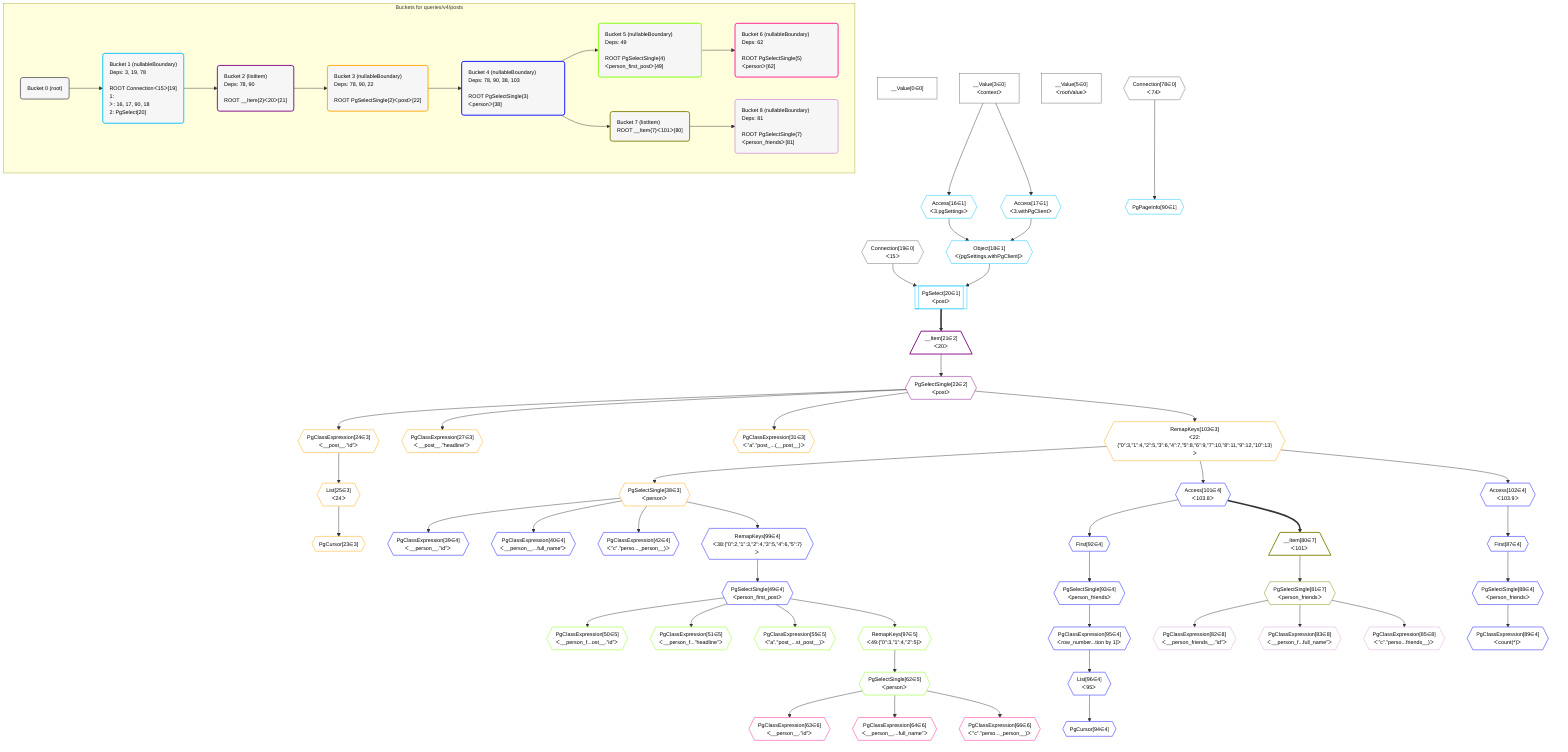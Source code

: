 %%{init: {'themeVariables': { 'fontSize': '12px'}}}%%
graph TD
    classDef path fill:#eee,stroke:#000,color:#000
    classDef plan fill:#fff,stroke-width:1px,color:#000
    classDef itemplan fill:#fff,stroke-width:2px,color:#000
    classDef unbatchedplan fill:#dff,stroke-width:1px,color:#000
    classDef sideeffectplan fill:#fcc,stroke-width:2px,color:#000
    classDef bucket fill:#f6f6f6,color:#000,stroke-width:2px,text-align:left


    %% plan dependencies
    __Value0["__Value[0∈0]"]:::plan
    __Value3["__Value[3∈0]<br />ᐸcontextᐳ"]:::plan
    __Value5["__Value[5∈0]<br />ᐸrootValueᐳ"]:::plan
    Connection19{{"Connection[19∈0]<br />ᐸ15ᐳ"}}:::plan
    Connection78{{"Connection[78∈0]<br />ᐸ74ᐳ"}}:::plan
    Object18{{"Object[18∈1]<br />ᐸ{pgSettings,withPgClient}ᐳ"}}:::plan
    Access16{{"Access[16∈1]<br />ᐸ3.pgSettingsᐳ"}}:::plan
    Access17{{"Access[17∈1]<br />ᐸ3.withPgClientᐳ"}}:::plan
    Access16 & Access17 --> Object18
    PgSelect20[["PgSelect[20∈1]<br />ᐸpostᐳ"]]:::plan
    Object18 & Connection19 --> PgSelect20
    __Value3 --> Access16
    __Value3 --> Access17
    PgPageInfo90{{"PgPageInfo[90∈1]"}}:::plan
    Connection78 --> PgPageInfo90
    __Item21[/"__Item[21∈2]<br />ᐸ20ᐳ"\]:::itemplan
    PgSelect20 ==> __Item21
    PgSelectSingle22{{"PgSelectSingle[22∈2]<br />ᐸpostᐳ"}}:::plan
    __Item21 --> PgSelectSingle22
    PgCursor23{{"PgCursor[23∈3]"}}:::plan
    List25{{"List[25∈3]<br />ᐸ24ᐳ"}}:::plan
    List25 --> PgCursor23
    PgClassExpression24{{"PgClassExpression[24∈3]<br />ᐸ__post__.”id”ᐳ"}}:::plan
    PgSelectSingle22 --> PgClassExpression24
    PgClassExpression24 --> List25
    PgClassExpression27{{"PgClassExpression[27∈3]<br />ᐸ__post__.”headline”ᐳ"}}:::plan
    PgSelectSingle22 --> PgClassExpression27
    PgClassExpression31{{"PgClassExpression[31∈3]<br />ᐸ”a”.”post_...(__post__)ᐳ"}}:::plan
    PgSelectSingle22 --> PgClassExpression31
    PgSelectSingle38{{"PgSelectSingle[38∈3]<br />ᐸpersonᐳ"}}:::plan
    RemapKeys103{{"RemapKeys[103∈3]<br />ᐸ22:{”0”:3,”1”:4,”2”:5,”3”:6,”4”:7,”5”:8,”6”:9,”7”:10,”8”:11,”9”:12,”10”:13}ᐳ"}}:::plan
    RemapKeys103 --> PgSelectSingle38
    PgSelectSingle22 --> RemapKeys103
    PgClassExpression39{{"PgClassExpression[39∈4]<br />ᐸ__person__.”id”ᐳ"}}:::plan
    PgSelectSingle38 --> PgClassExpression39
    PgClassExpression40{{"PgClassExpression[40∈4]<br />ᐸ__person__...full_name”ᐳ"}}:::plan
    PgSelectSingle38 --> PgClassExpression40
    PgClassExpression42{{"PgClassExpression[42∈4]<br />ᐸ”c”.”perso..._person__)ᐳ"}}:::plan
    PgSelectSingle38 --> PgClassExpression42
    PgSelectSingle49{{"PgSelectSingle[49∈4]<br />ᐸperson_first_postᐳ"}}:::plan
    RemapKeys99{{"RemapKeys[99∈4]<br />ᐸ38:{”0”:2,”1”:3,”2”:4,”3”:5,”4”:6,”5”:7}ᐳ"}}:::plan
    RemapKeys99 --> PgSelectSingle49
    First87{{"First[87∈4]"}}:::plan
    Access102{{"Access[102∈4]<br />ᐸ103.9ᐳ"}}:::plan
    Access102 --> First87
    PgSelectSingle88{{"PgSelectSingle[88∈4]<br />ᐸperson_friendsᐳ"}}:::plan
    First87 --> PgSelectSingle88
    PgClassExpression89{{"PgClassExpression[89∈4]<br />ᐸcount(*)ᐳ"}}:::plan
    PgSelectSingle88 --> PgClassExpression89
    First92{{"First[92∈4]"}}:::plan
    Access101{{"Access[101∈4]<br />ᐸ103.8ᐳ"}}:::plan
    Access101 --> First92
    PgSelectSingle93{{"PgSelectSingle[93∈4]<br />ᐸperson_friendsᐳ"}}:::plan
    First92 --> PgSelectSingle93
    PgCursor94{{"PgCursor[94∈4]"}}:::plan
    List96{{"List[96∈4]<br />ᐸ95ᐳ"}}:::plan
    List96 --> PgCursor94
    PgClassExpression95{{"PgClassExpression[95∈4]<br />ᐸrow_number...tion by 1)ᐳ"}}:::plan
    PgSelectSingle93 --> PgClassExpression95
    PgClassExpression95 --> List96
    PgSelectSingle38 --> RemapKeys99
    RemapKeys103 --> Access101
    RemapKeys103 --> Access102
    PgClassExpression50{{"PgClassExpression[50∈5]<br />ᐸ__person_f...ost__.”id”ᐳ"}}:::plan
    PgSelectSingle49 --> PgClassExpression50
    PgClassExpression51{{"PgClassExpression[51∈5]<br />ᐸ__person_f...”headline”ᐳ"}}:::plan
    PgSelectSingle49 --> PgClassExpression51
    PgClassExpression55{{"PgClassExpression[55∈5]<br />ᐸ”a”.”post_...st_post__)ᐳ"}}:::plan
    PgSelectSingle49 --> PgClassExpression55
    PgSelectSingle62{{"PgSelectSingle[62∈5]<br />ᐸpersonᐳ"}}:::plan
    RemapKeys97{{"RemapKeys[97∈5]<br />ᐸ49:{”0”:3,”1”:4,”2”:5}ᐳ"}}:::plan
    RemapKeys97 --> PgSelectSingle62
    PgSelectSingle49 --> RemapKeys97
    PgClassExpression63{{"PgClassExpression[63∈6]<br />ᐸ__person__.”id”ᐳ"}}:::plan
    PgSelectSingle62 --> PgClassExpression63
    PgClassExpression64{{"PgClassExpression[64∈6]<br />ᐸ__person__...full_name”ᐳ"}}:::plan
    PgSelectSingle62 --> PgClassExpression64
    PgClassExpression66{{"PgClassExpression[66∈6]<br />ᐸ”c”.”perso..._person__)ᐳ"}}:::plan
    PgSelectSingle62 --> PgClassExpression66
    __Item80[/"__Item[80∈7]<br />ᐸ101ᐳ"\]:::itemplan
    Access101 ==> __Item80
    PgSelectSingle81{{"PgSelectSingle[81∈7]<br />ᐸperson_friendsᐳ"}}:::plan
    __Item80 --> PgSelectSingle81
    PgClassExpression82{{"PgClassExpression[82∈8]<br />ᐸ__person_friends__.”id”ᐳ"}}:::plan
    PgSelectSingle81 --> PgClassExpression82
    PgClassExpression83{{"PgClassExpression[83∈8]<br />ᐸ__person_f...full_name”ᐳ"}}:::plan
    PgSelectSingle81 --> PgClassExpression83
    PgClassExpression85{{"PgClassExpression[85∈8]<br />ᐸ”c”.”perso...friends__)ᐳ"}}:::plan
    PgSelectSingle81 --> PgClassExpression85

    %% define steps

    subgraph "Buckets for queries/v4/posts"
    Bucket0("Bucket 0 (root)"):::bucket
    classDef bucket0 stroke:#696969
    class Bucket0,__Value0,__Value3,__Value5,Connection19,Connection78 bucket0
    Bucket1("Bucket 1 (nullableBoundary)<br />Deps: 3, 19, 78<br /><br />ROOT Connectionᐸ15ᐳ[19]<br />1: <br />ᐳ: 16, 17, 90, 18<br />2: PgSelect[20]"):::bucket
    classDef bucket1 stroke:#00bfff
    class Bucket1,Access16,Access17,Object18,PgSelect20,PgPageInfo90 bucket1
    Bucket2("Bucket 2 (listItem)<br />Deps: 78, 90<br /><br />ROOT __Item{2}ᐸ20ᐳ[21]"):::bucket
    classDef bucket2 stroke:#7f007f
    class Bucket2,__Item21,PgSelectSingle22 bucket2
    Bucket3("Bucket 3 (nullableBoundary)<br />Deps: 78, 90, 22<br /><br />ROOT PgSelectSingle{2}ᐸpostᐳ[22]"):::bucket
    classDef bucket3 stroke:#ffa500
    class Bucket3,PgCursor23,PgClassExpression24,List25,PgClassExpression27,PgClassExpression31,PgSelectSingle38,RemapKeys103 bucket3
    Bucket4("Bucket 4 (nullableBoundary)<br />Deps: 78, 90, 38, 103<br /><br />ROOT PgSelectSingle{3}ᐸpersonᐳ[38]"):::bucket
    classDef bucket4 stroke:#0000ff
    class Bucket4,PgClassExpression39,PgClassExpression40,PgClassExpression42,PgSelectSingle49,First87,PgSelectSingle88,PgClassExpression89,First92,PgSelectSingle93,PgCursor94,PgClassExpression95,List96,RemapKeys99,Access101,Access102 bucket4
    Bucket5("Bucket 5 (nullableBoundary)<br />Deps: 49<br /><br />ROOT PgSelectSingle{4}ᐸperson_first_postᐳ[49]"):::bucket
    classDef bucket5 stroke:#7fff00
    class Bucket5,PgClassExpression50,PgClassExpression51,PgClassExpression55,PgSelectSingle62,RemapKeys97 bucket5
    Bucket6("Bucket 6 (nullableBoundary)<br />Deps: 62<br /><br />ROOT PgSelectSingle{5}ᐸpersonᐳ[62]"):::bucket
    classDef bucket6 stroke:#ff1493
    class Bucket6,PgClassExpression63,PgClassExpression64,PgClassExpression66 bucket6
    Bucket7("Bucket 7 (listItem)<br />ROOT __Item{7}ᐸ101ᐳ[80]"):::bucket
    classDef bucket7 stroke:#808000
    class Bucket7,__Item80,PgSelectSingle81 bucket7
    Bucket8("Bucket 8 (nullableBoundary)<br />Deps: 81<br /><br />ROOT PgSelectSingle{7}ᐸperson_friendsᐳ[81]"):::bucket
    classDef bucket8 stroke:#dda0dd
    class Bucket8,PgClassExpression82,PgClassExpression83,PgClassExpression85 bucket8
    Bucket0 --> Bucket1
    Bucket1 --> Bucket2
    Bucket2 --> Bucket3
    Bucket3 --> Bucket4
    Bucket4 --> Bucket5 & Bucket7
    Bucket5 --> Bucket6
    Bucket7 --> Bucket8
    end